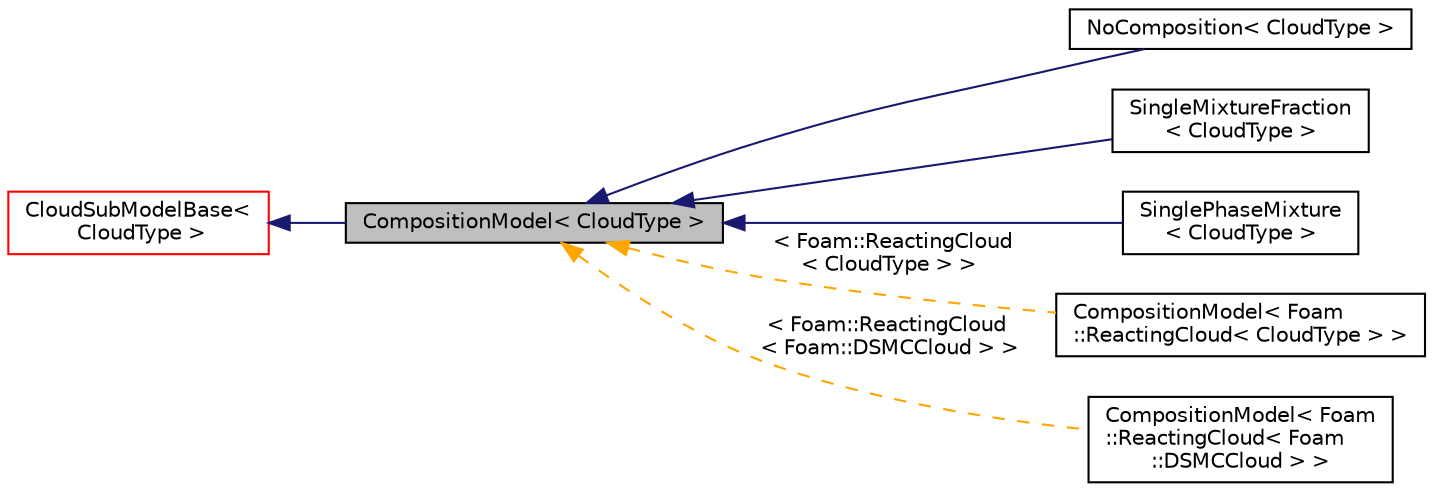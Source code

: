 digraph "CompositionModel&lt; CloudType &gt;"
{
  bgcolor="transparent";
  edge [fontname="Helvetica",fontsize="10",labelfontname="Helvetica",labelfontsize="10"];
  node [fontname="Helvetica",fontsize="10",shape=record];
  rankdir="LR";
  Node1 [label="CompositionModel\< CloudType \>",height=0.2,width=0.4,color="black", fillcolor="grey75", style="filled", fontcolor="black"];
  Node2 -> Node1 [dir="back",color="midnightblue",fontsize="10",style="solid",fontname="Helvetica"];
  Node2 [label="CloudSubModelBase\<\l CloudType \>",height=0.2,width=0.4,color="red",URL="$a00286.html",tooltip="Base class for cloud sub-models. "];
  Node1 -> Node3 [dir="back",color="midnightblue",fontsize="10",style="solid",fontname="Helvetica"];
  Node3 [label="NoComposition\< CloudType \>",height=0.2,width=0.4,color="black",URL="$a01630.html",tooltip="Dummy class for &#39;none&#39; option - will raise an error if any functions are called that require return v..."];
  Node1 -> Node4 [dir="back",color="midnightblue",fontsize="10",style="solid",fontname="Helvetica"];
  Node4 [label="SingleMixtureFraction\l\< CloudType \>",height=0.2,width=0.4,color="black",URL="$a02384.html",tooltip="Templated parcel multi-phase, multi-component class. "];
  Node1 -> Node5 [dir="back",color="midnightblue",fontsize="10",style="solid",fontname="Helvetica"];
  Node5 [label="SinglePhaseMixture\l\< CloudType \>",height=0.2,width=0.4,color="black",URL="$a02385.html",tooltip="Templated parcel single phase, multi-component class. "];
  Node1 -> Node6 [dir="back",color="orange",fontsize="10",style="dashed",label=" \< Foam::ReactingCloud\l\< CloudType \> \>" ,fontname="Helvetica"];
  Node6 [label="CompositionModel\< Foam\l::ReactingCloud\< CloudType \> \>",height=0.2,width=0.4,color="black",URL="$a00334.html"];
  Node1 -> Node7 [dir="back",color="orange",fontsize="10",style="dashed",label=" \< Foam::ReactingCloud\l\< Foam::DSMCCloud \> \>" ,fontname="Helvetica"];
  Node7 [label="CompositionModel\< Foam\l::ReactingCloud\< Foam\l::DSMCCloud \> \>",height=0.2,width=0.4,color="black",URL="$a00334.html"];
}
